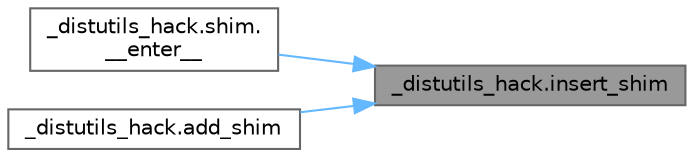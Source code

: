 digraph "_distutils_hack.insert_shim"
{
 // LATEX_PDF_SIZE
  bgcolor="transparent";
  edge [fontname=Helvetica,fontsize=10,labelfontname=Helvetica,labelfontsize=10];
  node [fontname=Helvetica,fontsize=10,shape=box,height=0.2,width=0.4];
  rankdir="RL";
  Node1 [id="Node000001",label="_distutils_hack.insert_shim",height=0.2,width=0.4,color="gray40", fillcolor="grey60", style="filled", fontcolor="black",tooltip=" "];
  Node1 -> Node2 [id="edge1_Node000001_Node000002",dir="back",color="steelblue1",style="solid",tooltip=" "];
  Node2 [id="Node000002",label="_distutils_hack.shim.\l__enter__",height=0.2,width=0.4,color="grey40", fillcolor="white", style="filled",URL="$class__distutils__hack_1_1shim.html#a187768f94250bb035688fa8727a901d0",tooltip=" "];
  Node1 -> Node3 [id="edge2_Node000001_Node000003",dir="back",color="steelblue1",style="solid",tooltip=" "];
  Node3 [id="Node000003",label="_distutils_hack.add_shim",height=0.2,width=0.4,color="grey40", fillcolor="white", style="filled",URL="$namespace__distutils__hack.html#aafa641993875a63cd99bc1388765befc",tooltip=" "];
}
